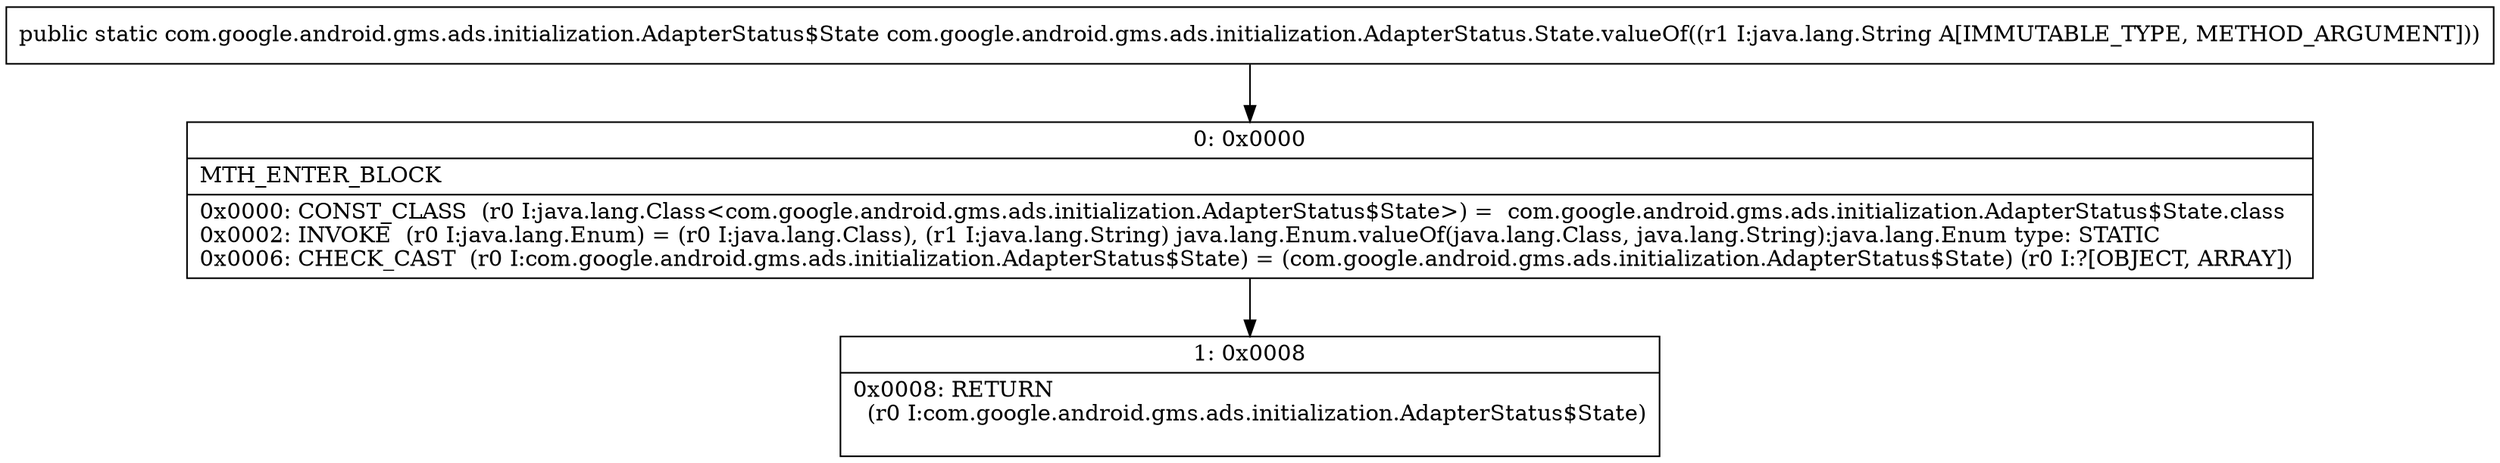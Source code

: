 digraph "CFG forcom.google.android.gms.ads.initialization.AdapterStatus.State.valueOf(Ljava\/lang\/String;)Lcom\/google\/android\/gms\/ads\/initialization\/AdapterStatus$State;" {
Node_0 [shape=record,label="{0\:\ 0x0000|MTH_ENTER_BLOCK\l|0x0000: CONST_CLASS  (r0 I:java.lang.Class\<com.google.android.gms.ads.initialization.AdapterStatus$State\>) =  com.google.android.gms.ads.initialization.AdapterStatus$State.class \l0x0002: INVOKE  (r0 I:java.lang.Enum) = (r0 I:java.lang.Class), (r1 I:java.lang.String) java.lang.Enum.valueOf(java.lang.Class, java.lang.String):java.lang.Enum type: STATIC \l0x0006: CHECK_CAST  (r0 I:com.google.android.gms.ads.initialization.AdapterStatus$State) = (com.google.android.gms.ads.initialization.AdapterStatus$State) (r0 I:?[OBJECT, ARRAY]) \l}"];
Node_1 [shape=record,label="{1\:\ 0x0008|0x0008: RETURN  \l  (r0 I:com.google.android.gms.ads.initialization.AdapterStatus$State)\l \l}"];
MethodNode[shape=record,label="{public static com.google.android.gms.ads.initialization.AdapterStatus$State com.google.android.gms.ads.initialization.AdapterStatus.State.valueOf((r1 I:java.lang.String A[IMMUTABLE_TYPE, METHOD_ARGUMENT])) }"];
MethodNode -> Node_0;
Node_0 -> Node_1;
}

